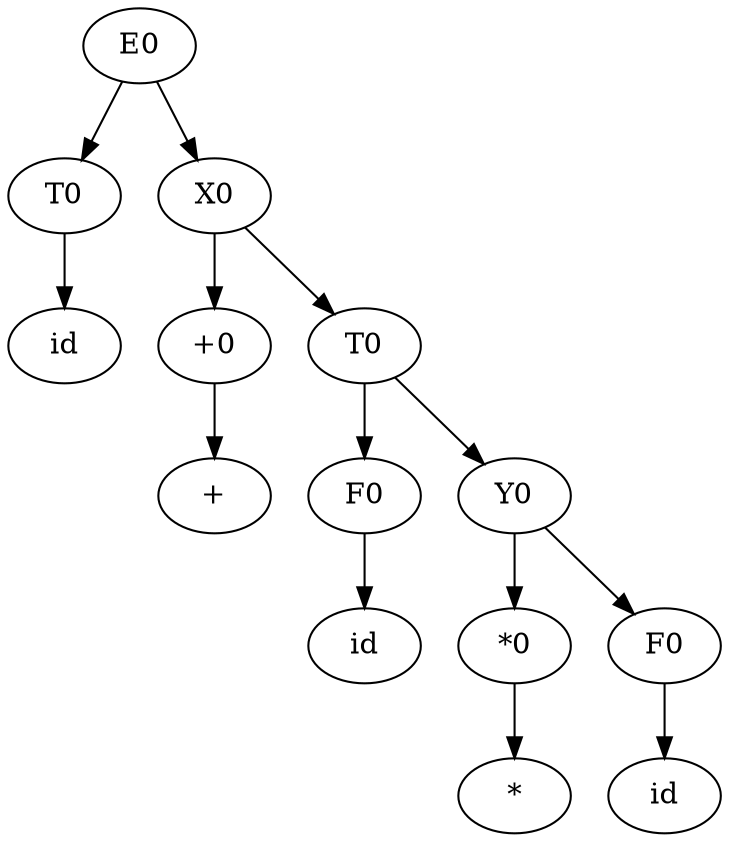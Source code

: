 // Visualización del Árbol de Análisis Sintáctico
digraph ParseTree {
	2604870487184 [label=E0]
	2604870485520 [label=T0]
	2604870487184 -> 2604870485520
	2604870485456 [label=id]
	2604870485520 -> 2604870485456
	2604870487120 [label=X0]
	2604870487184 -> 2604870487120
	2604870485648 [label="+0"]
	2604870487120 -> 2604870485648
	2604870485584 [label="+"]
	2604870485648 -> 2604870485584
	2604870487056 [label=T0]
	2604870487120 -> 2604870487056
	2604870485776 [label=F0]
	2604870487056 -> 2604870485776
	2604870485712 [label=id]
	2604870485776 -> 2604870485712
	2604870486800 [label=Y0]
	2604870487056 -> 2604870486800
	2604870486160 [label="*0"]
	2604870486800 -> 2604870486160
	2604870486096 [label="*"]
	2604870486160 -> 2604870486096
	2604870486288 [label=F0]
	2604870486800 -> 2604870486288
	2604870486224 [label=id]
	2604870486288 -> 2604870486224
}

